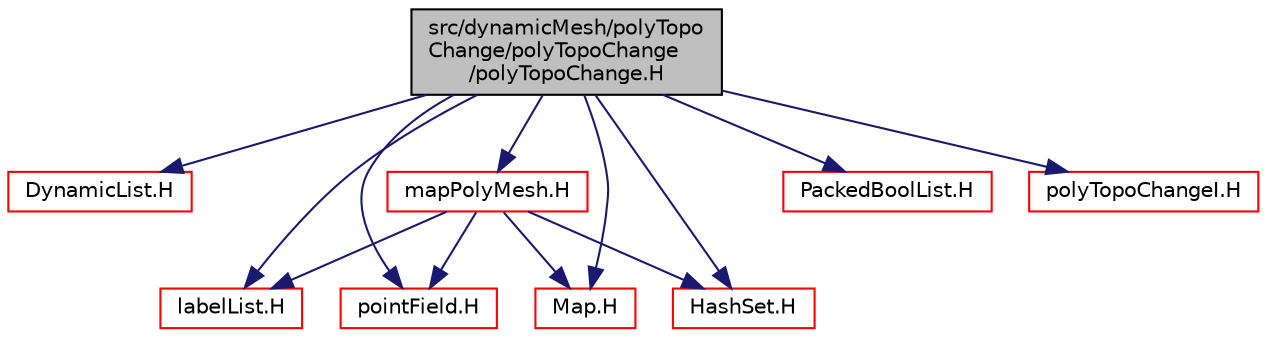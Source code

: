 digraph "src/dynamicMesh/polyTopoChange/polyTopoChange/polyTopoChange.H"
{
  bgcolor="transparent";
  edge [fontname="Helvetica",fontsize="10",labelfontname="Helvetica",labelfontsize="10"];
  node [fontname="Helvetica",fontsize="10",shape=record];
  Node1 [label="src/dynamicMesh/polyTopo\lChange/polyTopoChange\l/polyTopoChange.H",height=0.2,width=0.4,color="black", fillcolor="grey75", style="filled", fontcolor="black"];
  Node1 -> Node2 [color="midnightblue",fontsize="10",style="solid",fontname="Helvetica"];
  Node2 [label="DynamicList.H",height=0.2,width=0.4,color="red",URL="$a07627.html"];
  Node1 -> Node3 [color="midnightblue",fontsize="10",style="solid",fontname="Helvetica"];
  Node3 [label="labelList.H",height=0.2,width=0.4,color="red",URL="$a08887.html"];
  Node1 -> Node4 [color="midnightblue",fontsize="10",style="solid",fontname="Helvetica"];
  Node4 [label="pointField.H",height=0.2,width=0.4,color="red",URL="$a08775.html"];
  Node1 -> Node5 [color="midnightblue",fontsize="10",style="solid",fontname="Helvetica"];
  Node5 [label="Map.H",height=0.2,width=0.4,color="red",URL="$a07579.html"];
  Node1 -> Node6 [color="midnightblue",fontsize="10",style="solid",fontname="Helvetica"];
  Node6 [label="HashSet.H",height=0.2,width=0.4,color="red",URL="$a07573.html"];
  Node1 -> Node7 [color="midnightblue",fontsize="10",style="solid",fontname="Helvetica"];
  Node7 [label="mapPolyMesh.H",height=0.2,width=0.4,color="red",URL="$a08620.html"];
  Node7 -> Node3 [color="midnightblue",fontsize="10",style="solid",fontname="Helvetica"];
  Node7 -> Node4 [color="midnightblue",fontsize="10",style="solid",fontname="Helvetica"];
  Node7 -> Node6 [color="midnightblue",fontsize="10",style="solid",fontname="Helvetica"];
  Node7 -> Node5 [color="midnightblue",fontsize="10",style="solid",fontname="Helvetica"];
  Node1 -> Node8 [color="midnightblue",fontsize="10",style="solid",fontname="Helvetica"];
  Node8 [label="PackedBoolList.H",height=0.2,width=0.4,color="red",URL="$a07648.html"];
  Node1 -> Node9 [color="midnightblue",fontsize="10",style="solid",fontname="Helvetica"];
  Node9 [label="polyTopoChangeI.H",height=0.2,width=0.4,color="red",URL="$a04886.html"];
}
